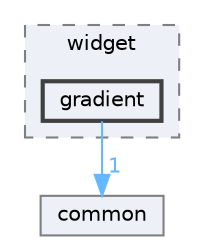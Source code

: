 digraph "C:/microchip/harmony3/gfx/middleware/legato/library/src/gfx/legato/widget/gradient"
{
 // INTERACTIVE_SVG=YES
 // LATEX_PDF_SIZE
  bgcolor="transparent";
  edge [fontname=Helvetica,fontsize=10,labelfontname=Helvetica,labelfontsize=10];
  node [fontname=Helvetica,fontsize=10,shape=box,height=0.2,width=0.4];
  compound=true
  subgraph clusterdir_139e39c2cbbb9c4d4856e374ea12d038 {
    graph [ bgcolor="#edf0f7", pencolor="grey50", label="widget", fontname=Helvetica,fontsize=10 style="filled,dashed", URL="dir_139e39c2cbbb9c4d4856e374ea12d038.html",tooltip=""]
  dir_f632967a3262f2e6f4f8ff464941d575 [label="gradient", fillcolor="#edf0f7", color="grey25", style="filled,bold", URL="dir_f632967a3262f2e6f4f8ff464941d575.html",tooltip=""];
  }
  dir_b3f224f181338695a4734ca3080f2eb5 [label="common", fillcolor="#edf0f7", color="grey50", style="filled", URL="dir_b3f224f181338695a4734ca3080f2eb5.html",tooltip=""];
  dir_f632967a3262f2e6f4f8ff464941d575->dir_b3f224f181338695a4734ca3080f2eb5 [headlabel="1", labeldistance=1.5 headhref="dir_000042_000011.html" color="steelblue1" fontcolor="steelblue1"];
}
